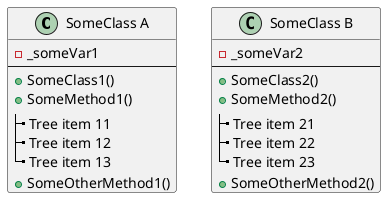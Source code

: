 {
  "sha1": "3b0spmip1linwofljv1x2bt0wtzkauu",
  "insertion": {
    "when": "2024-05-30T20:48:20.226Z",
    "url": "https://forum.plantuml.net/12856/indented-creole-tree-treated-as-seperate-trees",
    "user": "plantuml@gmail.com"
  }
}
@startuml
class "SomeClass A"
{
    - _someVar1
--
    + SomeClass1()
    + SomeMethod1()
        |_ Tree item 11
        |_ Tree item 12
        |_ Tree item 13
    + SomeOtherMethod1()
}

class "SomeClass B"
{
    - _someVar2
--
    + SomeClass2()
    + SomeMethod2()
    |_ Tree item 21
    |_ Tree item 22
    |_ Tree item 23
    + SomeOtherMethod2()
}
@enduml
